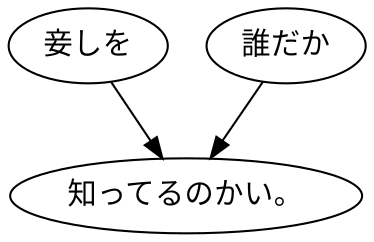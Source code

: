 digraph graph1887 {
	node0 [label="妾しを"];
	node1 [label="誰だか"];
	node2 [label="知ってるのかい。"];
	node0 -> node2;
	node1 -> node2;
}
